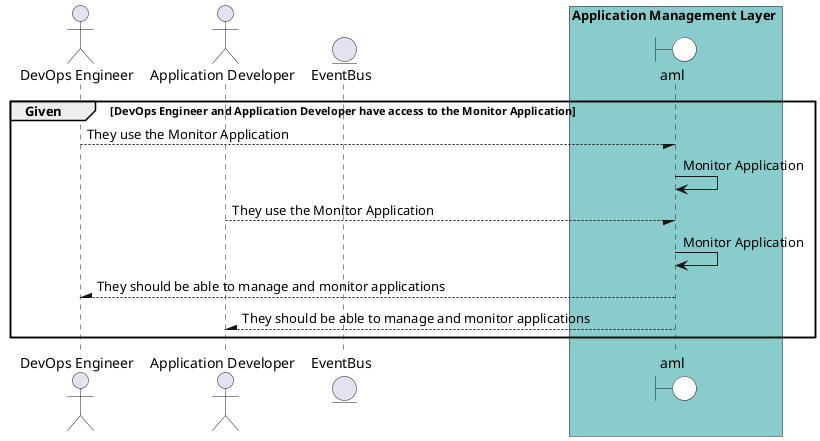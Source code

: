 @startuml


actor "DevOps Engineer"

actor "Application Developer"


entity EventBus

box Application Management Layer #88cccc
    boundary aml #white
end box


group Given [DevOps Engineer and Application Developer have access to the Monitor Application]

"DevOps Engineer" --/ aml: They use the Monitor Application
"aml" -> aml: Monitor Application


"Application Developer" --/ aml: They use the Monitor Application
"aml" -> aml: Monitor Application



"DevOps Engineer" /-- aml: They should be able to manage and monitor applications

"Application Developer" /-- aml: They should be able to manage and monitor applications


end

@enduml
